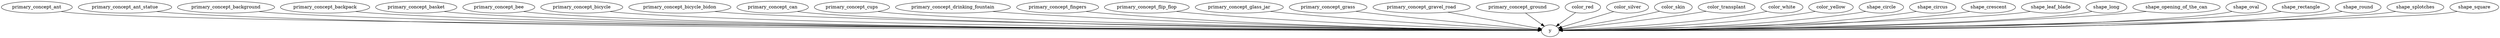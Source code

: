 strict digraph  {
primary_concept_ant;
y;
primary_concept_ant_statue;
primary_concept_background;
primary_concept_backpack;
primary_concept_basket;
primary_concept_bee;
primary_concept_bicycle;
primary_concept_bicycle_bidon;
primary_concept_can;
primary_concept_cups;
primary_concept_drinking_fountain;
primary_concept_fingers;
primary_concept_flip_flop;
primary_concept_glass_jar;
primary_concept_grass;
primary_concept_gravel_road;
primary_concept_ground;
color_red;
color_silver;
color_skin;
color_transplant;
color_white;
color_yellow;
shape_circle;
shape_circus;
shape_crescent;
shape_leaf_blade;
shape_long;
shape_opening_of_the_can;
shape_oval;
shape_rectangle;
shape_round;
shape_splotches;
shape_square;
primary_concept_ant -> y;
primary_concept_ant_statue -> y;
primary_concept_background -> y;
primary_concept_backpack -> y;
primary_concept_basket -> y;
primary_concept_bee -> y;
primary_concept_bicycle -> y;
primary_concept_bicycle_bidon -> y;
primary_concept_can -> y;
primary_concept_cups -> y;
primary_concept_drinking_fountain -> y;
primary_concept_fingers -> y;
primary_concept_flip_flop -> y;
primary_concept_glass_jar -> y;
primary_concept_grass -> y;
primary_concept_gravel_road -> y;
primary_concept_ground -> y;
color_red -> y;
color_silver -> y;
color_skin -> y;
color_transplant -> y;
color_white -> y;
color_yellow -> y;
shape_circle -> y;
shape_circus -> y;
shape_crescent -> y;
shape_leaf_blade -> y;
shape_long -> y;
shape_opening_of_the_can -> y;
shape_oval -> y;
shape_rectangle -> y;
shape_round -> y;
shape_splotches -> y;
shape_square -> y;
}
